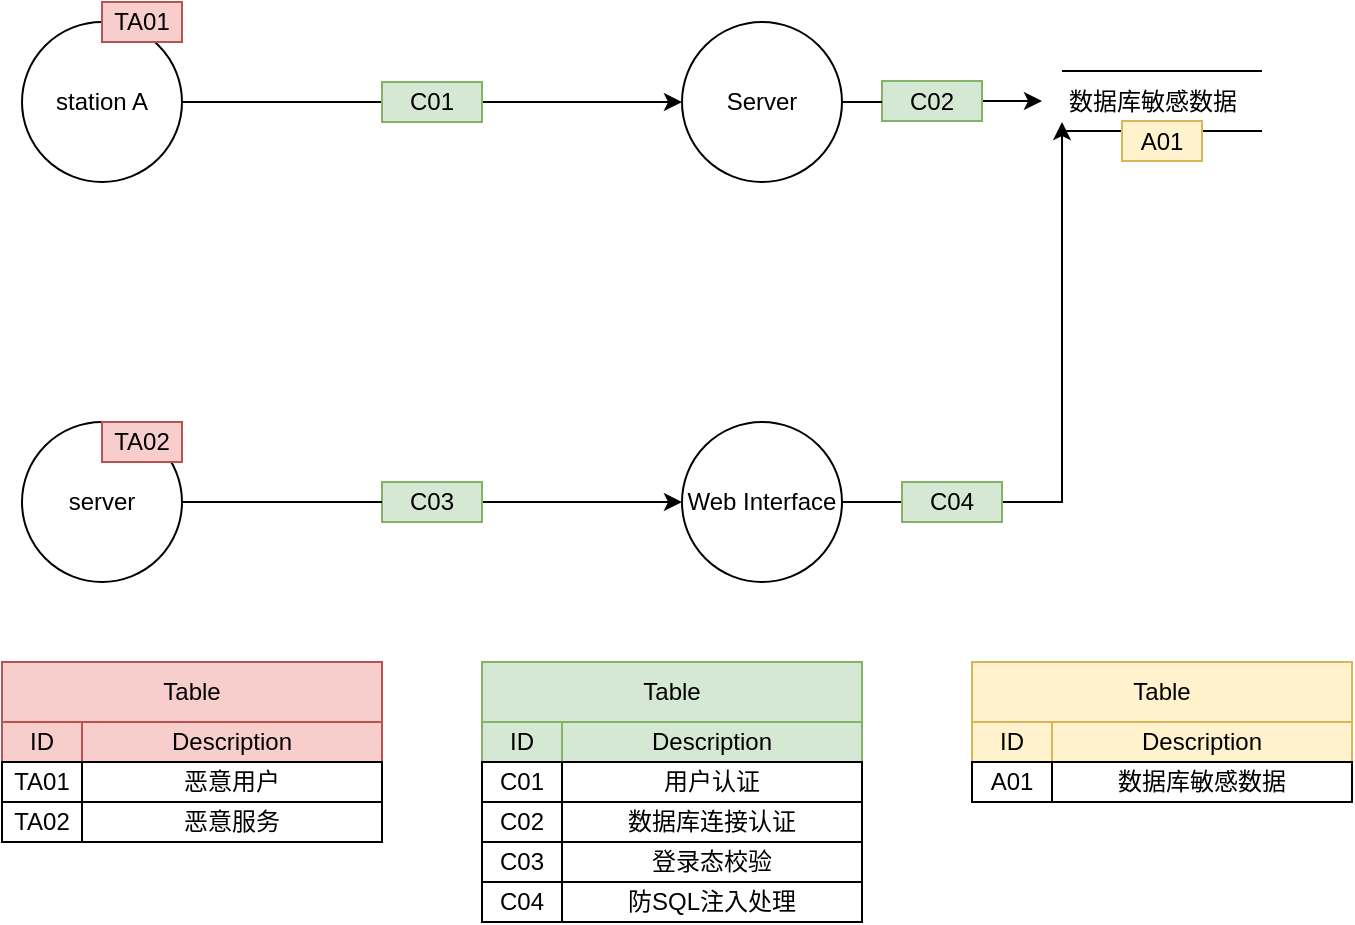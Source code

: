<mxfile version="20.5.1" type="github">
  <diagram id="-g0EWCS_UyHXg1YItiPW" name="第 1 页">
    <mxGraphModel dx="1422" dy="748" grid="1" gridSize="10" guides="1" tooltips="1" connect="1" arrows="1" fold="1" page="1" pageScale="1" pageWidth="827" pageHeight="1169" math="0" shadow="0">
      <root>
        <mxCell id="0" />
        <mxCell id="1" parent="0" />
        <mxCell id="pl9L7AFgnWMo71hymMK7-4" style="edgeStyle=orthogonalEdgeStyle;rounded=0;orthogonalLoop=1;jettySize=auto;html=1;exitX=1;exitY=0.5;exitDx=0;exitDy=0;entryX=0;entryY=0.5;entryDx=0;entryDy=0;" edge="1" parent="1" source="pl9L7AFgnWMo71hymMK7-1" target="pl9L7AFgnWMo71hymMK7-3">
          <mxGeometry relative="1" as="geometry" />
        </mxCell>
        <mxCell id="pl9L7AFgnWMo71hymMK7-1" value="station A" style="ellipse;whiteSpace=wrap;html=1;aspect=fixed;" vertex="1" parent="1">
          <mxGeometry x="120" y="160" width="80" height="80" as="geometry" />
        </mxCell>
        <mxCell id="pl9L7AFgnWMo71hymMK7-2" value="TA01" style="rounded=0;whiteSpace=wrap;html=1;fillColor=#f8cecc;strokeColor=#b85450;" vertex="1" parent="1">
          <mxGeometry x="160" y="150" width="40" height="20" as="geometry" />
        </mxCell>
        <mxCell id="pl9L7AFgnWMo71hymMK7-11" style="edgeStyle=orthogonalEdgeStyle;rounded=0;orthogonalLoop=1;jettySize=auto;html=1;exitX=1;exitY=0.5;exitDx=0;exitDy=0;startArrow=none;" edge="1" parent="1" source="pl9L7AFgnWMo71hymMK7-14" target="pl9L7AFgnWMo71hymMK7-9">
          <mxGeometry relative="1" as="geometry" />
        </mxCell>
        <mxCell id="pl9L7AFgnWMo71hymMK7-3" value="Server" style="ellipse;whiteSpace=wrap;html=1;aspect=fixed;" vertex="1" parent="1">
          <mxGeometry x="450" y="160" width="80" height="80" as="geometry" />
        </mxCell>
        <mxCell id="pl9L7AFgnWMo71hymMK7-5" value="C01" style="rounded=0;whiteSpace=wrap;html=1;fillColor=#d5e8d4;strokeColor=#82b366;" vertex="1" parent="1">
          <mxGeometry x="300" y="190" width="50" height="20" as="geometry" />
        </mxCell>
        <mxCell id="pl9L7AFgnWMo71hymMK7-7" value="" style="endArrow=none;html=1;rounded=0;" edge="1" parent="1">
          <mxGeometry width="50" height="50" relative="1" as="geometry">
            <mxPoint x="640" y="184.5" as="sourcePoint" />
            <mxPoint x="740" y="184.5" as="targetPoint" />
          </mxGeometry>
        </mxCell>
        <mxCell id="pl9L7AFgnWMo71hymMK7-8" value="" style="endArrow=none;html=1;rounded=0;" edge="1" parent="1">
          <mxGeometry width="50" height="50" relative="1" as="geometry">
            <mxPoint x="640" y="214.5" as="sourcePoint" />
            <mxPoint x="740" y="214.5" as="targetPoint" />
          </mxGeometry>
        </mxCell>
        <mxCell id="pl9L7AFgnWMo71hymMK7-9" value="数据库敏感数据" style="text;html=1;align=center;verticalAlign=middle;resizable=0;points=[];autosize=1;strokeColor=none;fillColor=none;" vertex="1" parent="1">
          <mxGeometry x="630" y="184.5" width="110" height="30" as="geometry" />
        </mxCell>
        <mxCell id="pl9L7AFgnWMo71hymMK7-14" value="C02" style="rounded=0;whiteSpace=wrap;html=1;fillColor=#d5e8d4;strokeColor=#82b366;" vertex="1" parent="1">
          <mxGeometry x="550" y="189.5" width="50" height="20" as="geometry" />
        </mxCell>
        <mxCell id="pl9L7AFgnWMo71hymMK7-15" value="" style="edgeStyle=orthogonalEdgeStyle;rounded=0;orthogonalLoop=1;jettySize=auto;html=1;exitX=1;exitY=0.5;exitDx=0;exitDy=0;endArrow=none;" edge="1" parent="1" source="pl9L7AFgnWMo71hymMK7-3" target="pl9L7AFgnWMo71hymMK7-14">
          <mxGeometry relative="1" as="geometry">
            <mxPoint x="530" y="200" as="sourcePoint" />
            <mxPoint x="630" y="199.5" as="targetPoint" />
          </mxGeometry>
        </mxCell>
        <mxCell id="pl9L7AFgnWMo71hymMK7-16" value="A01" style="rounded=0;whiteSpace=wrap;html=1;fillColor=#fff2cc;strokeColor=#d6b656;" vertex="1" parent="1">
          <mxGeometry x="670" y="209.5" width="40" height="20" as="geometry" />
        </mxCell>
        <mxCell id="pl9L7AFgnWMo71hymMK7-21" style="edgeStyle=orthogonalEdgeStyle;rounded=0;orthogonalLoop=1;jettySize=auto;html=1;exitX=1;exitY=0.5;exitDx=0;exitDy=0;entryX=0;entryY=0.5;entryDx=0;entryDy=0;startArrow=none;" edge="1" parent="1" source="pl9L7AFgnWMo71hymMK7-22" target="pl9L7AFgnWMo71hymMK7-20">
          <mxGeometry relative="1" as="geometry" />
        </mxCell>
        <mxCell id="pl9L7AFgnWMo71hymMK7-18" value="server" style="ellipse;whiteSpace=wrap;html=1;aspect=fixed;" vertex="1" parent="1">
          <mxGeometry x="120" y="360" width="80" height="80" as="geometry" />
        </mxCell>
        <mxCell id="pl9L7AFgnWMo71hymMK7-19" value="TA02" style="rounded=0;whiteSpace=wrap;html=1;fillColor=#f8cecc;strokeColor=#b85450;" vertex="1" parent="1">
          <mxGeometry x="160" y="360" width="40" height="20" as="geometry" />
        </mxCell>
        <mxCell id="pl9L7AFgnWMo71hymMK7-24" style="edgeStyle=orthogonalEdgeStyle;rounded=0;orthogonalLoop=1;jettySize=auto;html=1;exitX=1;exitY=0.5;exitDx=0;exitDy=0;entryX=0.091;entryY=0.85;entryDx=0;entryDy=0;entryPerimeter=0;startArrow=none;" edge="1" parent="1" source="pl9L7AFgnWMo71hymMK7-68" target="pl9L7AFgnWMo71hymMK7-9">
          <mxGeometry relative="1" as="geometry" />
        </mxCell>
        <mxCell id="pl9L7AFgnWMo71hymMK7-71" style="edgeStyle=entityRelationEdgeStyle;rounded=0;orthogonalLoop=1;jettySize=auto;html=1;exitX=1;exitY=0.5;exitDx=0;exitDy=0;endArrow=none;endFill=0;" edge="1" parent="1" source="pl9L7AFgnWMo71hymMK7-20">
          <mxGeometry relative="1" as="geometry">
            <mxPoint x="640" y="400" as="targetPoint" />
          </mxGeometry>
        </mxCell>
        <mxCell id="pl9L7AFgnWMo71hymMK7-20" value="Web Interface" style="ellipse;whiteSpace=wrap;html=1;aspect=fixed;" vertex="1" parent="1">
          <mxGeometry x="450" y="360" width="80" height="80" as="geometry" />
        </mxCell>
        <mxCell id="pl9L7AFgnWMo71hymMK7-22" value="C03" style="rounded=0;whiteSpace=wrap;html=1;fillColor=#d5e8d4;strokeColor=#82b366;" vertex="1" parent="1">
          <mxGeometry x="300" y="390" width="50" height="20" as="geometry" />
        </mxCell>
        <mxCell id="pl9L7AFgnWMo71hymMK7-23" value="" style="edgeStyle=orthogonalEdgeStyle;rounded=0;orthogonalLoop=1;jettySize=auto;html=1;exitX=1;exitY=0.5;exitDx=0;exitDy=0;entryX=0;entryY=0.5;entryDx=0;entryDy=0;endArrow=none;" edge="1" parent="1" source="pl9L7AFgnWMo71hymMK7-18" target="pl9L7AFgnWMo71hymMK7-22">
          <mxGeometry relative="1" as="geometry">
            <mxPoint x="200" y="400" as="sourcePoint" />
            <mxPoint x="450" y="400" as="targetPoint" />
          </mxGeometry>
        </mxCell>
        <mxCell id="pl9L7AFgnWMo71hymMK7-41" value="Table" style="rounded=0;whiteSpace=wrap;html=1;fillColor=#f8cecc;strokeColor=#b85450;" vertex="1" parent="1">
          <mxGeometry x="110" y="480" width="190" height="30" as="geometry" />
        </mxCell>
        <mxCell id="pl9L7AFgnWMo71hymMK7-43" value="ID" style="rounded=0;whiteSpace=wrap;html=1;fillColor=#f8cecc;strokeColor=#b85450;" vertex="1" parent="1">
          <mxGeometry x="110" y="510" width="40" height="20" as="geometry" />
        </mxCell>
        <mxCell id="pl9L7AFgnWMo71hymMK7-44" value="Description" style="rounded=0;whiteSpace=wrap;html=1;fillColor=#f8cecc;strokeColor=#b85450;" vertex="1" parent="1">
          <mxGeometry x="150" y="510" width="150" height="20" as="geometry" />
        </mxCell>
        <mxCell id="pl9L7AFgnWMo71hymMK7-45" value="TA01" style="rounded=0;whiteSpace=wrap;html=1;" vertex="1" parent="1">
          <mxGeometry x="110" y="530" width="40" height="20" as="geometry" />
        </mxCell>
        <mxCell id="pl9L7AFgnWMo71hymMK7-46" value="恶意用户" style="rounded=0;whiteSpace=wrap;html=1;" vertex="1" parent="1">
          <mxGeometry x="150" y="530" width="150" height="20" as="geometry" />
        </mxCell>
        <mxCell id="pl9L7AFgnWMo71hymMK7-47" value="恶意服务" style="rounded=0;whiteSpace=wrap;html=1;" vertex="1" parent="1">
          <mxGeometry x="150" y="550" width="150" height="20" as="geometry" />
        </mxCell>
        <mxCell id="pl9L7AFgnWMo71hymMK7-48" value="TA02" style="rounded=0;whiteSpace=wrap;html=1;" vertex="1" parent="1">
          <mxGeometry x="110" y="550" width="40" height="20" as="geometry" />
        </mxCell>
        <mxCell id="pl9L7AFgnWMo71hymMK7-49" value="Table" style="rounded=0;whiteSpace=wrap;html=1;fillColor=#d5e8d4;strokeColor=#82b366;" vertex="1" parent="1">
          <mxGeometry x="350" y="480" width="190" height="30" as="geometry" />
        </mxCell>
        <mxCell id="pl9L7AFgnWMo71hymMK7-50" value="ID" style="rounded=0;whiteSpace=wrap;html=1;fillColor=#d5e8d4;strokeColor=#82b366;" vertex="1" parent="1">
          <mxGeometry x="350" y="510" width="40" height="20" as="geometry" />
        </mxCell>
        <mxCell id="pl9L7AFgnWMo71hymMK7-51" value="Description" style="rounded=0;whiteSpace=wrap;html=1;fillColor=#d5e8d4;strokeColor=#82b366;" vertex="1" parent="1">
          <mxGeometry x="390" y="510" width="150" height="20" as="geometry" />
        </mxCell>
        <mxCell id="pl9L7AFgnWMo71hymMK7-52" value="C01" style="rounded=0;whiteSpace=wrap;html=1;" vertex="1" parent="1">
          <mxGeometry x="350" y="530" width="40" height="20" as="geometry" />
        </mxCell>
        <mxCell id="pl9L7AFgnWMo71hymMK7-53" value="用户认证" style="rounded=0;whiteSpace=wrap;html=1;" vertex="1" parent="1">
          <mxGeometry x="390" y="530" width="150" height="20" as="geometry" />
        </mxCell>
        <mxCell id="pl9L7AFgnWMo71hymMK7-54" value="数据库连接认证" style="rounded=0;whiteSpace=wrap;html=1;" vertex="1" parent="1">
          <mxGeometry x="390" y="550" width="150" height="20" as="geometry" />
        </mxCell>
        <mxCell id="pl9L7AFgnWMo71hymMK7-55" value="C02" style="rounded=0;whiteSpace=wrap;html=1;" vertex="1" parent="1">
          <mxGeometry x="350" y="550" width="40" height="20" as="geometry" />
        </mxCell>
        <mxCell id="pl9L7AFgnWMo71hymMK7-58" value="C03" style="rounded=0;whiteSpace=wrap;html=1;" vertex="1" parent="1">
          <mxGeometry x="350" y="570" width="40" height="20" as="geometry" />
        </mxCell>
        <mxCell id="pl9L7AFgnWMo71hymMK7-59" value="登录态校验" style="rounded=0;whiteSpace=wrap;html=1;" vertex="1" parent="1">
          <mxGeometry x="390" y="570" width="150" height="20" as="geometry" />
        </mxCell>
        <mxCell id="pl9L7AFgnWMo71hymMK7-60" value="Table" style="rounded=0;whiteSpace=wrap;html=1;fillColor=#fff2cc;strokeColor=#d6b656;" vertex="1" parent="1">
          <mxGeometry x="595" y="480" width="190" height="30" as="geometry" />
        </mxCell>
        <mxCell id="pl9L7AFgnWMo71hymMK7-61" value="ID" style="rounded=0;whiteSpace=wrap;html=1;fillColor=#fff2cc;strokeColor=#d6b656;" vertex="1" parent="1">
          <mxGeometry x="595" y="510" width="40" height="20" as="geometry" />
        </mxCell>
        <mxCell id="pl9L7AFgnWMo71hymMK7-62" value="Description" style="rounded=0;whiteSpace=wrap;html=1;fillColor=#fff2cc;strokeColor=#d6b656;" vertex="1" parent="1">
          <mxGeometry x="635" y="510" width="150" height="20" as="geometry" />
        </mxCell>
        <mxCell id="pl9L7AFgnWMo71hymMK7-63" value="A01" style="rounded=0;whiteSpace=wrap;html=1;" vertex="1" parent="1">
          <mxGeometry x="595" y="530" width="40" height="20" as="geometry" />
        </mxCell>
        <mxCell id="pl9L7AFgnWMo71hymMK7-64" value="数据库敏感数据" style="rounded=0;whiteSpace=wrap;html=1;" vertex="1" parent="1">
          <mxGeometry x="635" y="530" width="150" height="20" as="geometry" />
        </mxCell>
        <mxCell id="pl9L7AFgnWMo71hymMK7-68" value="C04" style="rounded=0;whiteSpace=wrap;html=1;fillColor=#d5e8d4;strokeColor=#82b366;" vertex="1" parent="1">
          <mxGeometry x="560" y="390" width="50" height="20" as="geometry" />
        </mxCell>
        <mxCell id="pl9L7AFgnWMo71hymMK7-74" value="C04" style="rounded=0;whiteSpace=wrap;html=1;" vertex="1" parent="1">
          <mxGeometry x="350" y="590" width="40" height="20" as="geometry" />
        </mxCell>
        <mxCell id="pl9L7AFgnWMo71hymMK7-75" value="防SQL注入处理" style="rounded=0;whiteSpace=wrap;html=1;" vertex="1" parent="1">
          <mxGeometry x="390" y="590" width="150" height="20" as="geometry" />
        </mxCell>
      </root>
    </mxGraphModel>
  </diagram>
</mxfile>
